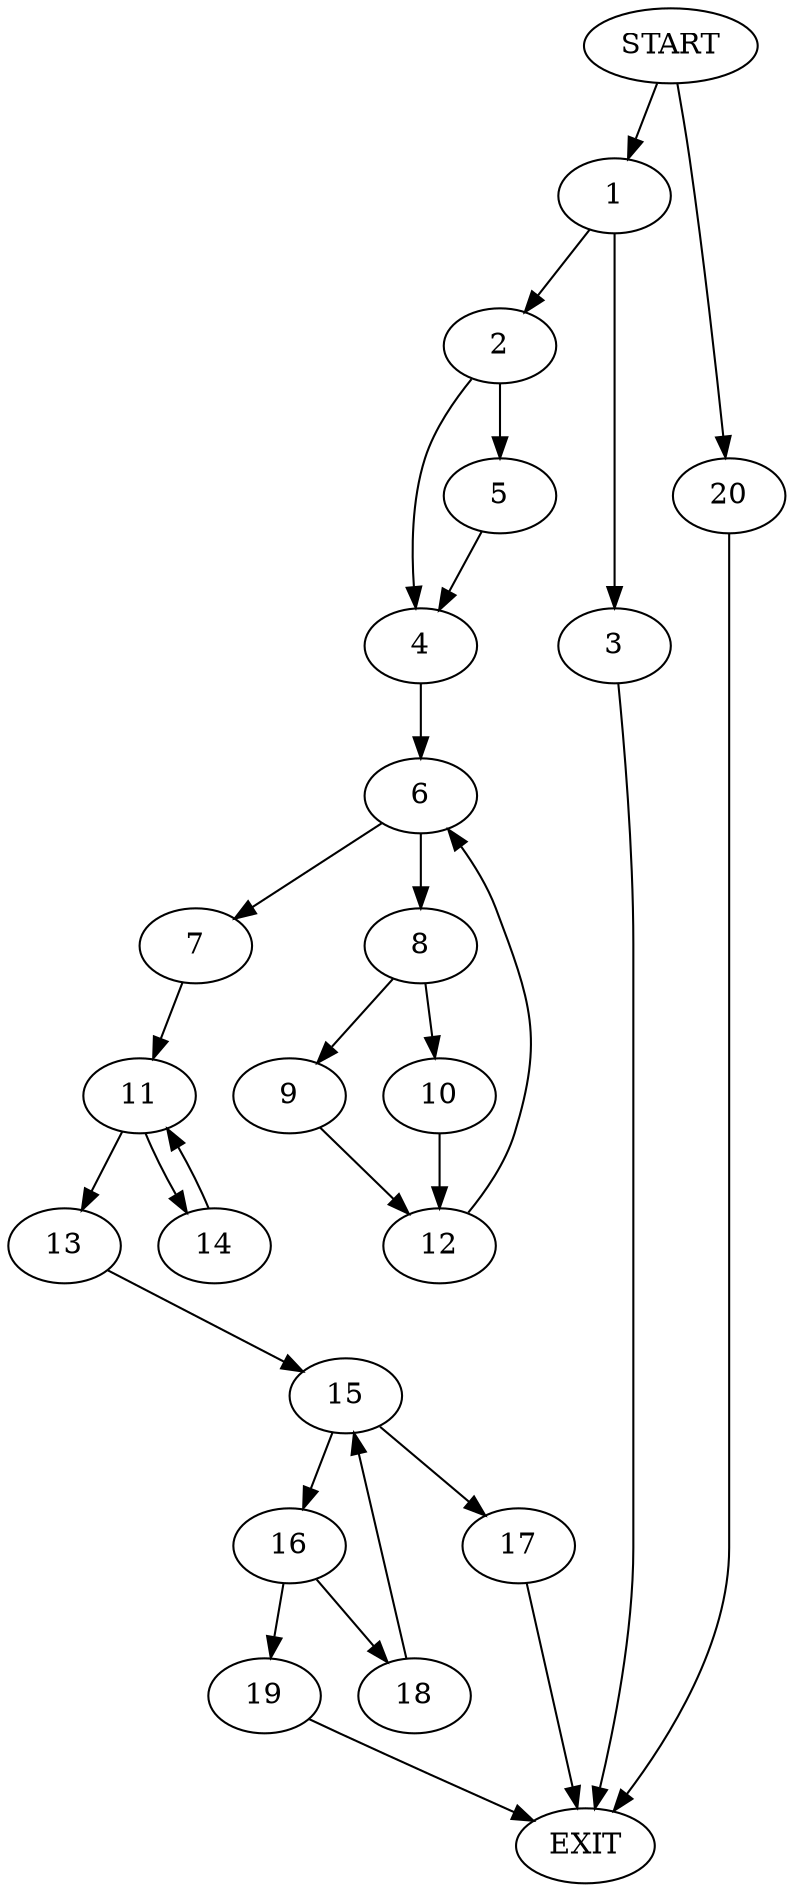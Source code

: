 digraph {
0 [label="START"]
21 [label="EXIT"]
0 -> 1
1 -> 2
1 -> 3
2 -> 4
2 -> 5
3 -> 21
4 -> 6
5 -> 4
6 -> 7
6 -> 8
8 -> 9
8 -> 10
7 -> 11
10 -> 12
9 -> 12
12 -> 6
11 -> 13
11 -> 14
14 -> 11
13 -> 15
15 -> 16
15 -> 17
17 -> 21
16 -> 18
16 -> 19
18 -> 15
19 -> 21
0 -> 20
20 -> 21
}
